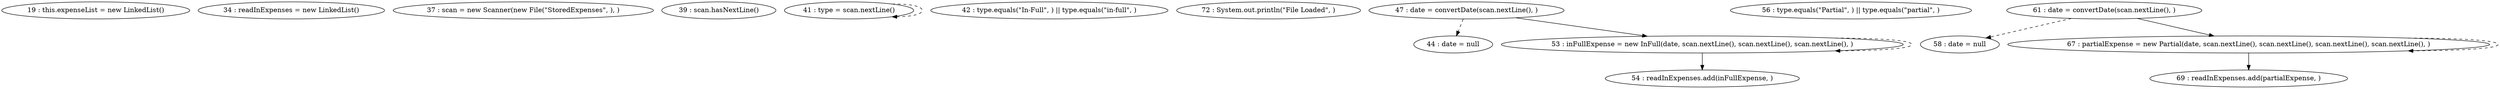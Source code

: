 digraph G {
"19 : this.expenseList = new LinkedList()"
"34 : readInExpenses = new LinkedList()"
"37 : scan = new Scanner(new File(\"StoredExpenses\", ), )"
"39 : scan.hasNextLine()"
"41 : type = scan.nextLine()"
"41 : type = scan.nextLine()" -> "41 : type = scan.nextLine()" [style=dashed]
"42 : type.equals(\"In-Full\", ) || type.equals(\"in-full\", )"
"72 : System.out.println(\"File Loaded\", )"
"44 : date = null"
"47 : date = convertDate(scan.nextLine(), )"
"47 : date = convertDate(scan.nextLine(), )" -> "53 : inFullExpense = new InFull(date, scan.nextLine(), scan.nextLine(), scan.nextLine(), )"
"47 : date = convertDate(scan.nextLine(), )" -> "44 : date = null" [style=dashed]
"53 : inFullExpense = new InFull(date, scan.nextLine(), scan.nextLine(), scan.nextLine(), )"
"53 : inFullExpense = new InFull(date, scan.nextLine(), scan.nextLine(), scan.nextLine(), )" -> "54 : readInExpenses.add(inFullExpense, )"
"53 : inFullExpense = new InFull(date, scan.nextLine(), scan.nextLine(), scan.nextLine(), )" -> "53 : inFullExpense = new InFull(date, scan.nextLine(), scan.nextLine(), scan.nextLine(), )" [style=dashed]
"54 : readInExpenses.add(inFullExpense, )"
"56 : type.equals(\"Partial\", ) || type.equals(\"partial\", )"
"58 : date = null"
"61 : date = convertDate(scan.nextLine(), )"
"61 : date = convertDate(scan.nextLine(), )" -> "67 : partialExpense = new Partial(date, scan.nextLine(), scan.nextLine(), scan.nextLine(), scan.nextLine(), )"
"61 : date = convertDate(scan.nextLine(), )" -> "58 : date = null" [style=dashed]
"67 : partialExpense = new Partial(date, scan.nextLine(), scan.nextLine(), scan.nextLine(), scan.nextLine(), )"
"67 : partialExpense = new Partial(date, scan.nextLine(), scan.nextLine(), scan.nextLine(), scan.nextLine(), )" -> "69 : readInExpenses.add(partialExpense, )"
"67 : partialExpense = new Partial(date, scan.nextLine(), scan.nextLine(), scan.nextLine(), scan.nextLine(), )" -> "67 : partialExpense = new Partial(date, scan.nextLine(), scan.nextLine(), scan.nextLine(), scan.nextLine(), )" [style=dashed]
"69 : readInExpenses.add(partialExpense, )"
"39 : scan.hasNextLine()"
}